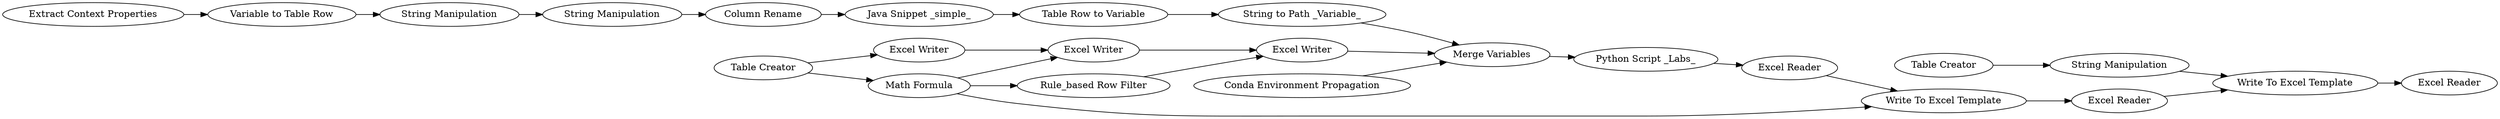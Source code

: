 digraph {
	"-4032870504843440902_46" [label="Java Snippet _simple_"]
	"-7293593505699370406_9" [label="Excel Writer"]
	"-7293593505699370406_1" [label="Table Creator"]
	"-7293593505699370406_260" [label="Table Creator"]
	"-7293593505699370406_56" [label="Extract Context Properties"]
	"-4032870504843440902_47" [label="String Manipulation"]
	"-7293593505699370406_251" [label="Python Script _Labs_"]
	"-7293593505699370406_8" [label="Rule_based Row Filter"]
	"-7293593505699370406_262" [label="Excel Reader"]
	"-7293593505699370406_263" [label="String Manipulation"]
	"-4032870504843440902_250" [label="String to Path _Variable_"]
	"-4032870504843440902_57" [label="Variable to Table Row"]
	"-7293593505699370406_6" [label="Write To Excel Template"]
	"-7293593505699370406_3" [label="Excel Writer"]
	"-7293593505699370406_105" [label="Merge Variables"]
	"-4032870504843440902_48" [label="String Manipulation"]
	"-7293593505699370406_255" [label="Excel Reader"]
	"-7293593505699370406_4" [label="Math Formula"]
	"-4032870504843440902_248" [label="Column Rename"]
	"-7293593505699370406_261" [label="Write To Excel Template"]
	"-7293593505699370406_2" [label="Excel Writer"]
	"-7293593505699370406_258" [label="Excel Reader"]
	"-7293593505699370406_104" [label="Conda Environment Propagation"]
	"-4032870504843440902_249" [label="Table Row to Variable"]
	"-7293593505699370406_56" -> "-4032870504843440902_57"
	"-7293593505699370406_105" -> "-7293593505699370406_251"
	"-7293593505699370406_258" -> "-7293593505699370406_261"
	"-7293593505699370406_2" -> "-7293593505699370406_3"
	"-7293593505699370406_6" -> "-7293593505699370406_258"
	"-7293593505699370406_4" -> "-7293593505699370406_8"
	"-7293593505699370406_263" -> "-7293593505699370406_261"
	"-7293593505699370406_1" -> "-7293593505699370406_2"
	"-7293593505699370406_104" -> "-7293593505699370406_105"
	"-4032870504843440902_46" -> "-4032870504843440902_249"
	"-7293593505699370406_261" -> "-7293593505699370406_262"
	"-4032870504843440902_249" -> "-4032870504843440902_250"
	"-7293593505699370406_260" -> "-7293593505699370406_263"
	"-7293593505699370406_4" -> "-7293593505699370406_3"
	"-7293593505699370406_251" -> "-7293593505699370406_255"
	"-7293593505699370406_9" -> "-7293593505699370406_105"
	"-7293593505699370406_8" -> "-7293593505699370406_9"
	"-4032870504843440902_47" -> "-4032870504843440902_248"
	"-4032870504843440902_48" -> "-4032870504843440902_47"
	"-7293593505699370406_255" -> "-7293593505699370406_6"
	"-7293593505699370406_3" -> "-7293593505699370406_9"
	"-7293593505699370406_4" -> "-7293593505699370406_6"
	"-4032870504843440902_250" -> "-7293593505699370406_105"
	"-7293593505699370406_1" -> "-7293593505699370406_4"
	"-4032870504843440902_57" -> "-4032870504843440902_48"
	"-4032870504843440902_248" -> "-4032870504843440902_46"
	rankdir=LR
}

